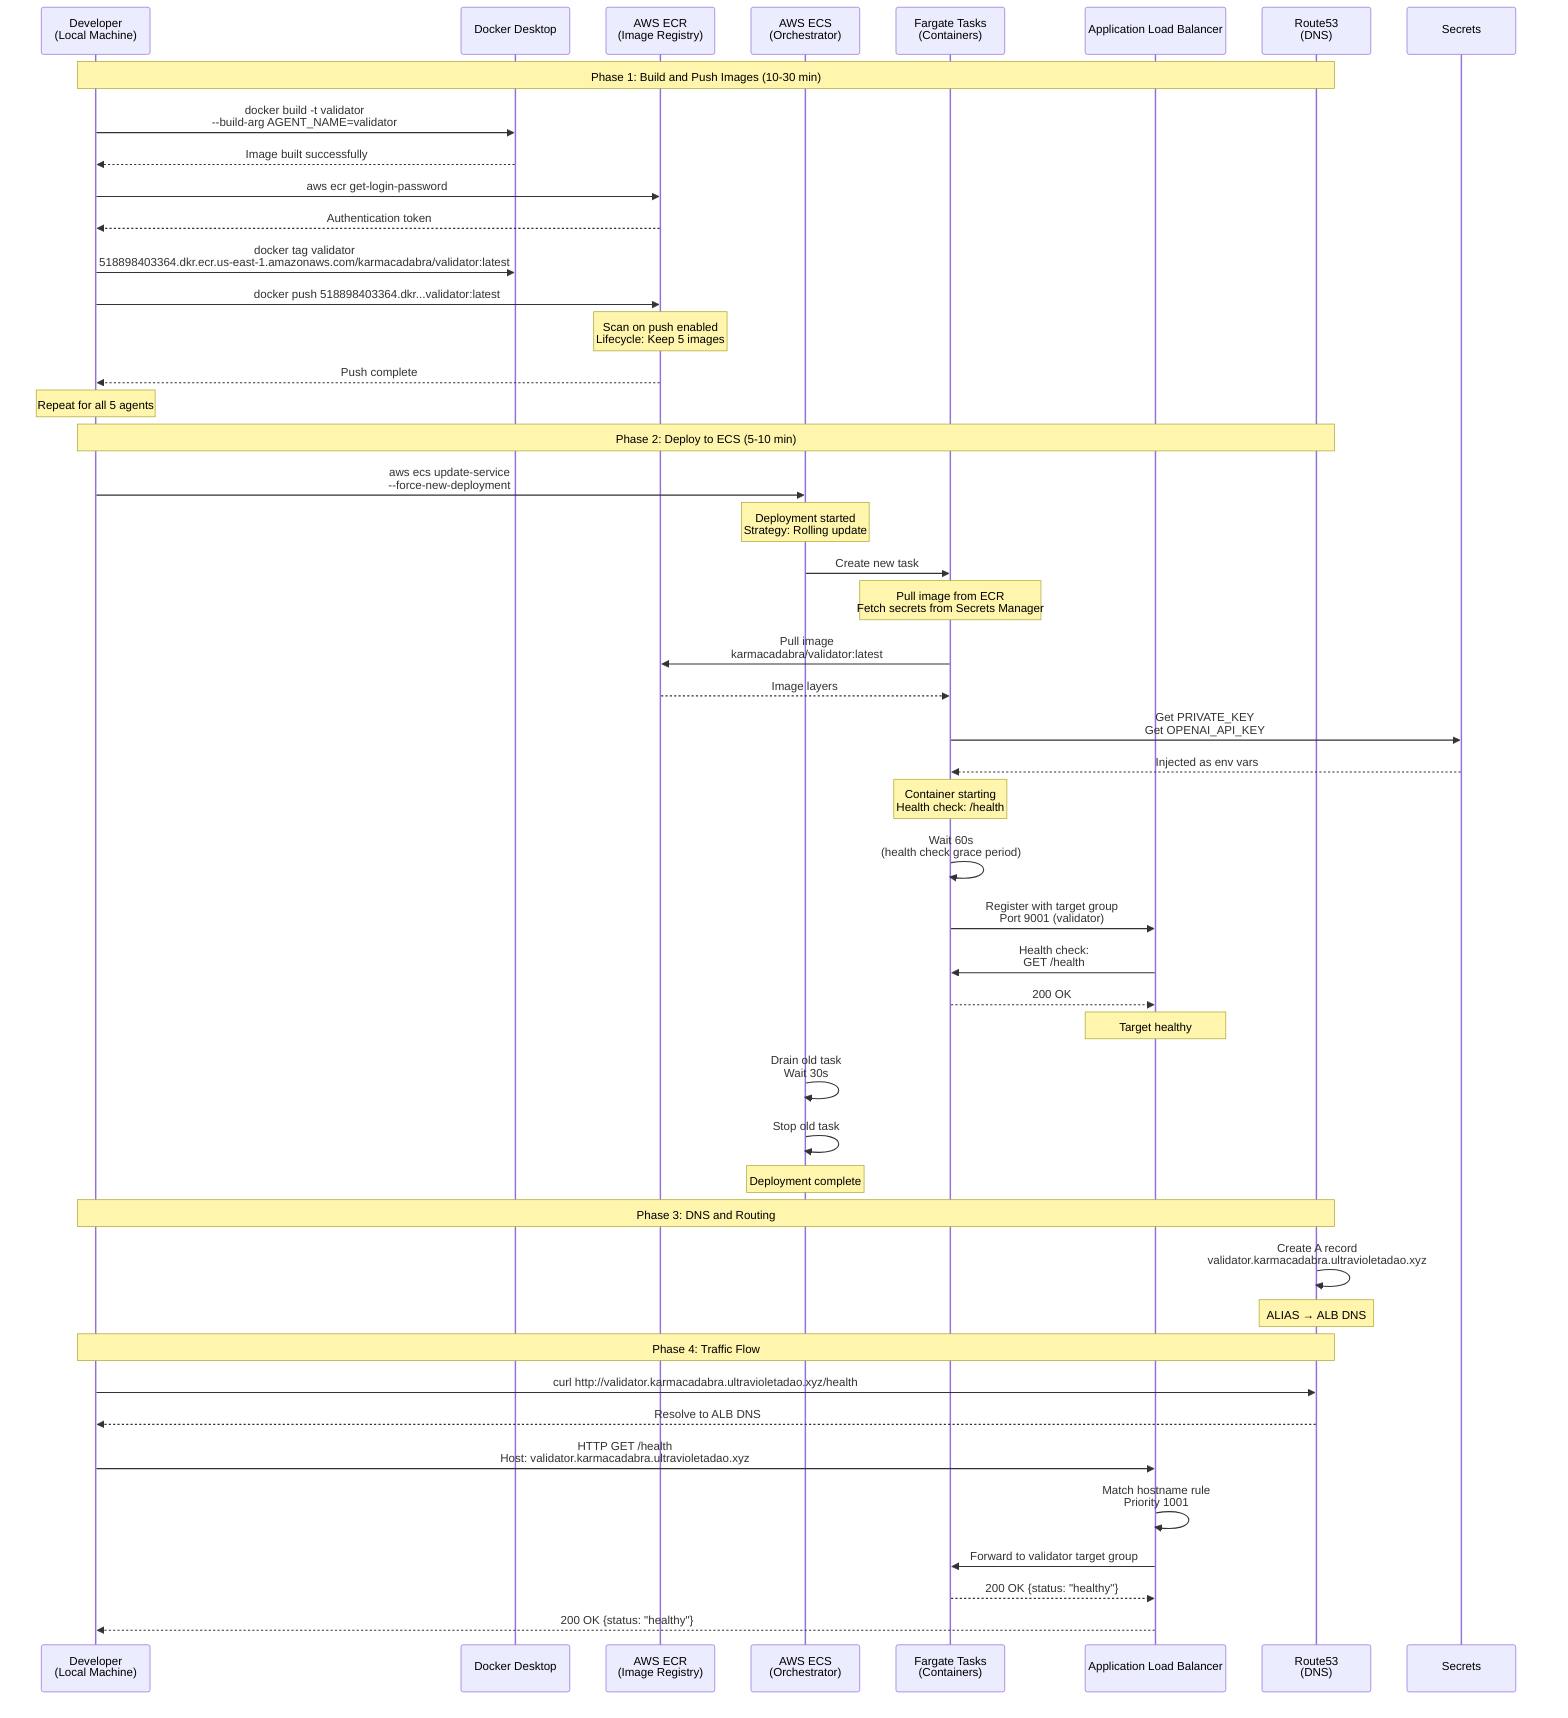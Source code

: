 sequenceDiagram
    participant Dev as Developer<br/>(Local Machine)
    participant Docker as Docker Desktop
    participant ECR as AWS ECR<br/>(Image Registry)
    participant ECS as AWS ECS<br/>(Orchestrator)
    participant Fargate as Fargate Tasks<br/>(Containers)
    participant ALB as Application Load Balancer
    participant R53 as Route53<br/>(DNS)
    
    Note over Dev,R53: Phase 1: Build and Push Images (10-30 min)
    
    Dev->>Docker: docker build -t validator<br/>--build-arg AGENT_NAME=validator
    Docker-->>Dev: Image built successfully
    
    Dev->>ECR: aws ecr get-login-password
    ECR-->>Dev: Authentication token
    
    Dev->>Docker: docker tag validator<br/>518898403364.dkr.ecr.us-east-1.amazonaws.com/karmacadabra/validator:latest
    
    Dev->>ECR: docker push 518898403364.dkr...validator:latest
    Note over ECR: Scan on push enabled<br/>Lifecycle: Keep 5 images
    ECR-->>Dev: Push complete
    
    Note over Dev: Repeat for all 5 agents
    
    Note over Dev,R53: Phase 2: Deploy to ECS (5-10 min)
    
    Dev->>ECS: aws ecs update-service<br/>--force-new-deployment
    Note over ECS: Deployment started<br/>Strategy: Rolling update
    
    ECS->>Fargate: Create new task
    Note over Fargate: Pull image from ECR<br/>Fetch secrets from Secrets Manager
    
    Fargate->>ECR: Pull image<br/>karmacadabra/validator:latest
    ECR-->>Fargate: Image layers
    
    Fargate->>Secrets: Get PRIVATE_KEY<br/>Get OPENAI_API_KEY
    Secrets-->>Fargate: Injected as env vars
    
    Note over Fargate: Container starting<br/>Health check: /health
    
    Fargate->>Fargate: Wait 60s<br/>(health check grace period)
    
    Fargate->>ALB: Register with target group<br/>Port 9001 (validator)
    
    ALB->>Fargate: Health check:<br/>GET /health
    Fargate-->>ALB: 200 OK
    
    Note over ALB: Target healthy
    
    ECS->>ECS: Drain old task<br/>Wait 30s
    ECS->>ECS: Stop old task
    
    Note over ECS: Deployment complete
    
    Note over Dev,R53: Phase 3: DNS and Routing
    
    R53->>R53: Create A record<br/>validator.karmacadabra.ultravioletadao.xyz
    Note over R53: ALIAS → ALB DNS
    
    Note over Dev,R53: Phase 4: Traffic Flow
    
    Dev->>R53: curl http://validator.karmacadabra.ultravioletadao.xyz/health
    R53-->>Dev: Resolve to ALB DNS
    Dev->>ALB: HTTP GET /health<br/>Host: validator.karmacadabra.ultravioletadao.xyz
    ALB->>ALB: Match hostname rule<br/>Priority 1001
    ALB->>Fargate: Forward to validator target group
    Fargate-->>ALB: 200 OK {status: "healthy"}
    ALB-->>Dev: 200 OK {status: "healthy"}